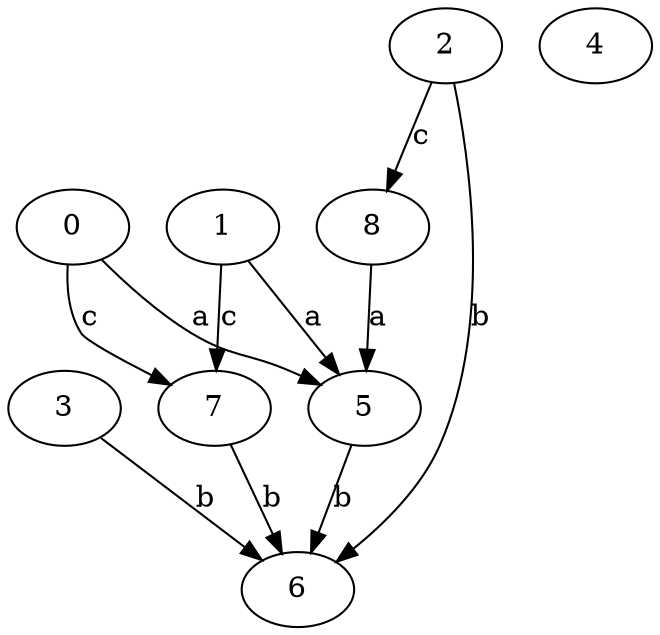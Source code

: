 strict digraph  {
3;
4;
5;
6;
7;
0;
1;
8;
2;
3 -> 6  [label=b];
5 -> 6  [label=b];
7 -> 6  [label=b];
0 -> 5  [label=a];
0 -> 7  [label=c];
1 -> 5  [label=a];
1 -> 7  [label=c];
8 -> 5  [label=a];
2 -> 6  [label=b];
2 -> 8  [label=c];
}
